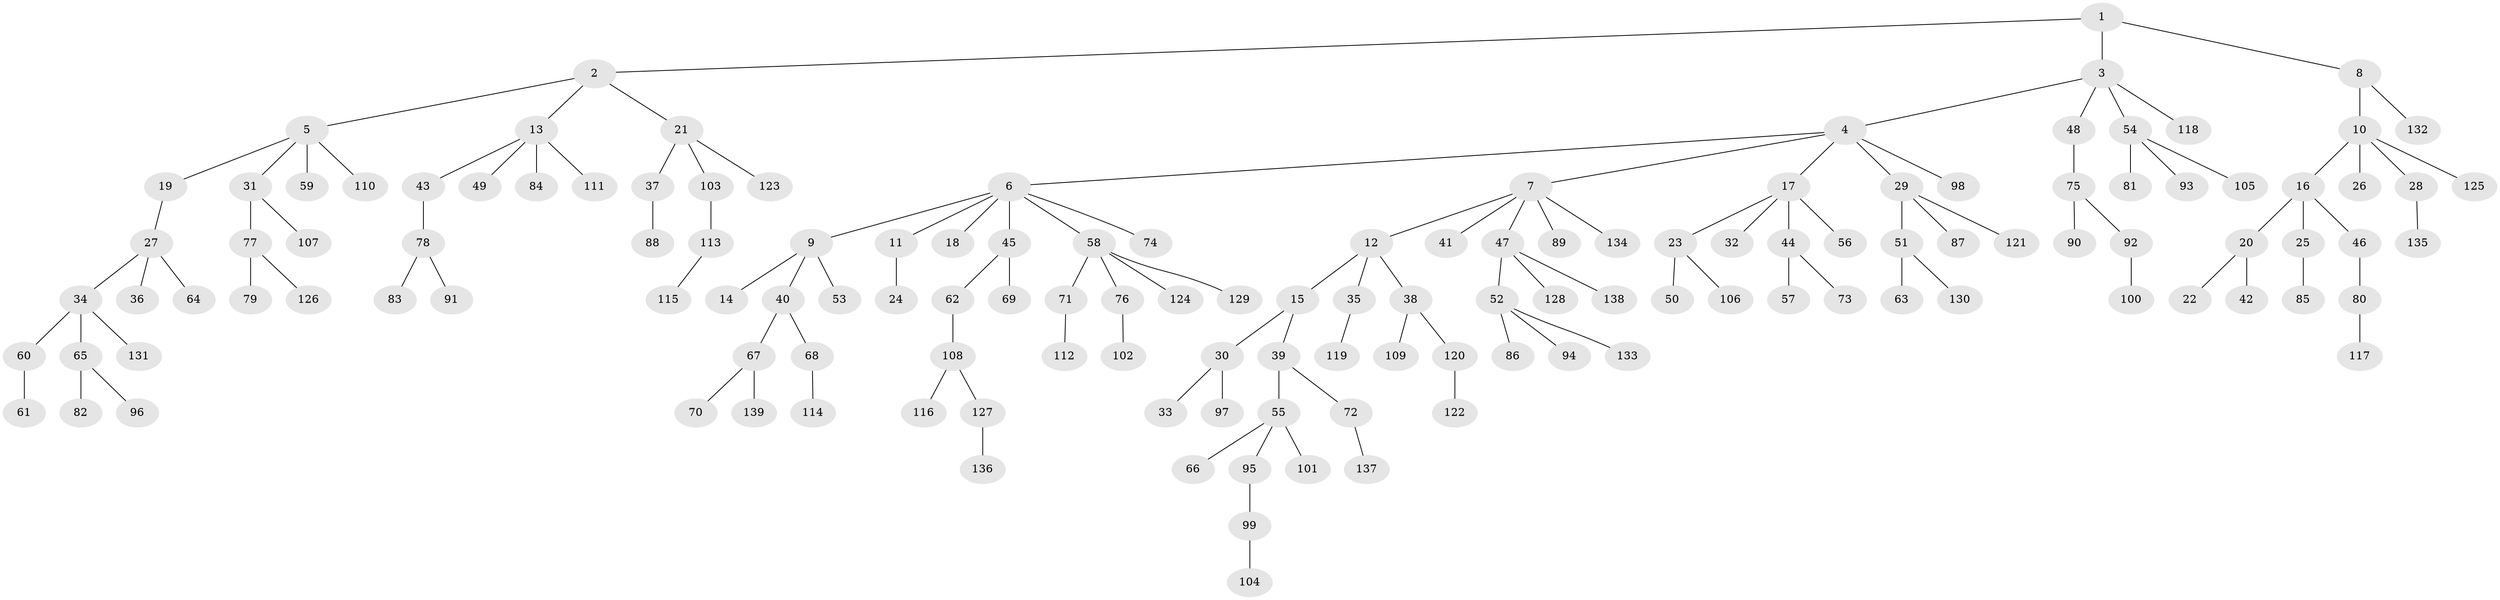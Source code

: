 // Generated by graph-tools (version 1.1) at 2025/26/03/09/25 03:26:29]
// undirected, 139 vertices, 138 edges
graph export_dot {
graph [start="1"]
  node [color=gray90,style=filled];
  1;
  2;
  3;
  4;
  5;
  6;
  7;
  8;
  9;
  10;
  11;
  12;
  13;
  14;
  15;
  16;
  17;
  18;
  19;
  20;
  21;
  22;
  23;
  24;
  25;
  26;
  27;
  28;
  29;
  30;
  31;
  32;
  33;
  34;
  35;
  36;
  37;
  38;
  39;
  40;
  41;
  42;
  43;
  44;
  45;
  46;
  47;
  48;
  49;
  50;
  51;
  52;
  53;
  54;
  55;
  56;
  57;
  58;
  59;
  60;
  61;
  62;
  63;
  64;
  65;
  66;
  67;
  68;
  69;
  70;
  71;
  72;
  73;
  74;
  75;
  76;
  77;
  78;
  79;
  80;
  81;
  82;
  83;
  84;
  85;
  86;
  87;
  88;
  89;
  90;
  91;
  92;
  93;
  94;
  95;
  96;
  97;
  98;
  99;
  100;
  101;
  102;
  103;
  104;
  105;
  106;
  107;
  108;
  109;
  110;
  111;
  112;
  113;
  114;
  115;
  116;
  117;
  118;
  119;
  120;
  121;
  122;
  123;
  124;
  125;
  126;
  127;
  128;
  129;
  130;
  131;
  132;
  133;
  134;
  135;
  136;
  137;
  138;
  139;
  1 -- 2;
  1 -- 3;
  1 -- 8;
  2 -- 5;
  2 -- 13;
  2 -- 21;
  3 -- 4;
  3 -- 48;
  3 -- 54;
  3 -- 118;
  4 -- 6;
  4 -- 7;
  4 -- 17;
  4 -- 29;
  4 -- 98;
  5 -- 19;
  5 -- 31;
  5 -- 59;
  5 -- 110;
  6 -- 9;
  6 -- 11;
  6 -- 18;
  6 -- 45;
  6 -- 58;
  6 -- 74;
  7 -- 12;
  7 -- 41;
  7 -- 47;
  7 -- 89;
  7 -- 134;
  8 -- 10;
  8 -- 132;
  9 -- 14;
  9 -- 40;
  9 -- 53;
  10 -- 16;
  10 -- 26;
  10 -- 28;
  10 -- 125;
  11 -- 24;
  12 -- 15;
  12 -- 35;
  12 -- 38;
  13 -- 43;
  13 -- 49;
  13 -- 84;
  13 -- 111;
  15 -- 30;
  15 -- 39;
  16 -- 20;
  16 -- 25;
  16 -- 46;
  17 -- 23;
  17 -- 32;
  17 -- 44;
  17 -- 56;
  19 -- 27;
  20 -- 22;
  20 -- 42;
  21 -- 37;
  21 -- 103;
  21 -- 123;
  23 -- 50;
  23 -- 106;
  25 -- 85;
  27 -- 34;
  27 -- 36;
  27 -- 64;
  28 -- 135;
  29 -- 51;
  29 -- 87;
  29 -- 121;
  30 -- 33;
  30 -- 97;
  31 -- 77;
  31 -- 107;
  34 -- 60;
  34 -- 65;
  34 -- 131;
  35 -- 119;
  37 -- 88;
  38 -- 109;
  38 -- 120;
  39 -- 55;
  39 -- 72;
  40 -- 67;
  40 -- 68;
  43 -- 78;
  44 -- 57;
  44 -- 73;
  45 -- 62;
  45 -- 69;
  46 -- 80;
  47 -- 52;
  47 -- 128;
  47 -- 138;
  48 -- 75;
  51 -- 63;
  51 -- 130;
  52 -- 86;
  52 -- 94;
  52 -- 133;
  54 -- 81;
  54 -- 93;
  54 -- 105;
  55 -- 66;
  55 -- 95;
  55 -- 101;
  58 -- 71;
  58 -- 76;
  58 -- 124;
  58 -- 129;
  60 -- 61;
  62 -- 108;
  65 -- 82;
  65 -- 96;
  67 -- 70;
  67 -- 139;
  68 -- 114;
  71 -- 112;
  72 -- 137;
  75 -- 90;
  75 -- 92;
  76 -- 102;
  77 -- 79;
  77 -- 126;
  78 -- 83;
  78 -- 91;
  80 -- 117;
  92 -- 100;
  95 -- 99;
  99 -- 104;
  103 -- 113;
  108 -- 116;
  108 -- 127;
  113 -- 115;
  120 -- 122;
  127 -- 136;
}
